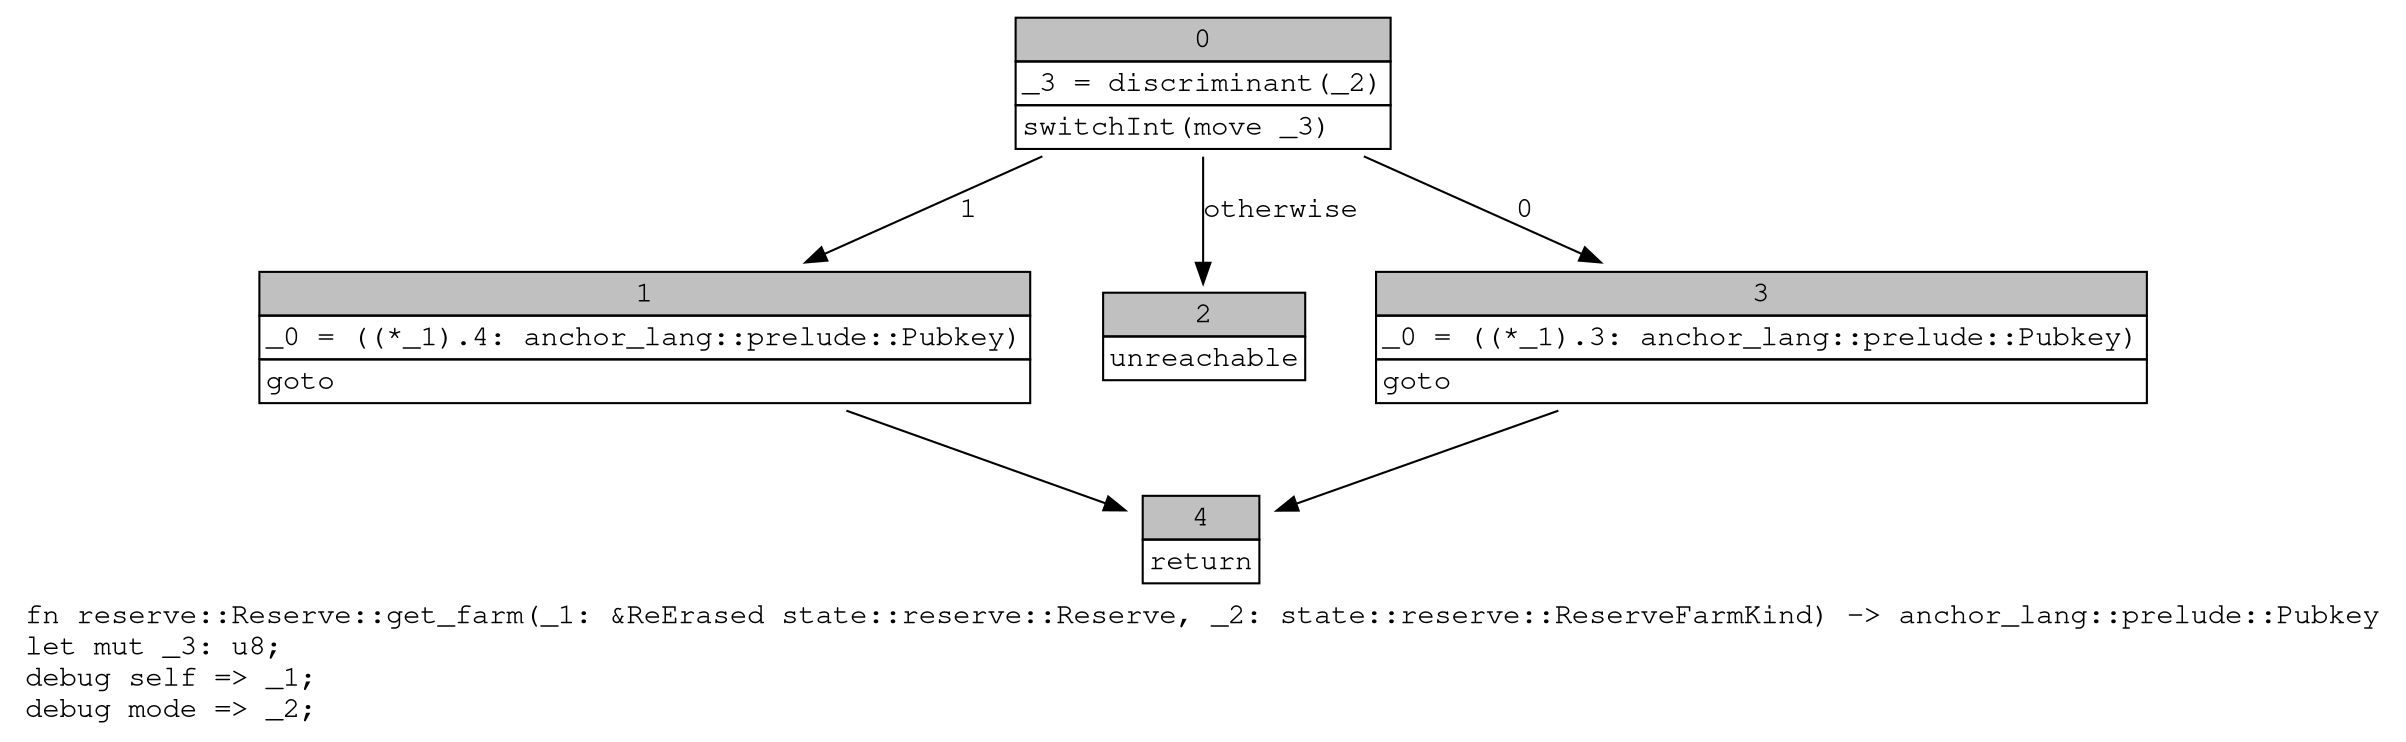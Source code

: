 digraph Mir_0_1875 {
    graph [fontname="Courier, monospace"];
    node [fontname="Courier, monospace"];
    edge [fontname="Courier, monospace"];
    label=<fn reserve::Reserve::get_farm(_1: &amp;ReErased state::reserve::Reserve, _2: state::reserve::ReserveFarmKind) -&gt; anchor_lang::prelude::Pubkey<br align="left"/>let mut _3: u8;<br align="left"/>debug self =&gt; _1;<br align="left"/>debug mode =&gt; _2;<br align="left"/>>;
    bb0__0_1875 [shape="none", label=<<table border="0" cellborder="1" cellspacing="0"><tr><td bgcolor="gray" align="center" colspan="1">0</td></tr><tr><td align="left" balign="left">_3 = discriminant(_2)<br/></td></tr><tr><td align="left">switchInt(move _3)</td></tr></table>>];
    bb1__0_1875 [shape="none", label=<<table border="0" cellborder="1" cellspacing="0"><tr><td bgcolor="gray" align="center" colspan="1">1</td></tr><tr><td align="left" balign="left">_0 = ((*_1).4: anchor_lang::prelude::Pubkey)<br/></td></tr><tr><td align="left">goto</td></tr></table>>];
    bb2__0_1875 [shape="none", label=<<table border="0" cellborder="1" cellspacing="0"><tr><td bgcolor="gray" align="center" colspan="1">2</td></tr><tr><td align="left">unreachable</td></tr></table>>];
    bb3__0_1875 [shape="none", label=<<table border="0" cellborder="1" cellspacing="0"><tr><td bgcolor="gray" align="center" colspan="1">3</td></tr><tr><td align="left" balign="left">_0 = ((*_1).3: anchor_lang::prelude::Pubkey)<br/></td></tr><tr><td align="left">goto</td></tr></table>>];
    bb4__0_1875 [shape="none", label=<<table border="0" cellborder="1" cellspacing="0"><tr><td bgcolor="gray" align="center" colspan="1">4</td></tr><tr><td align="left">return</td></tr></table>>];
    bb0__0_1875 -> bb3__0_1875 [label="0"];
    bb0__0_1875 -> bb1__0_1875 [label="1"];
    bb0__0_1875 -> bb2__0_1875 [label="otherwise"];
    bb1__0_1875 -> bb4__0_1875 [label=""];
    bb3__0_1875 -> bb4__0_1875 [label=""];
}
